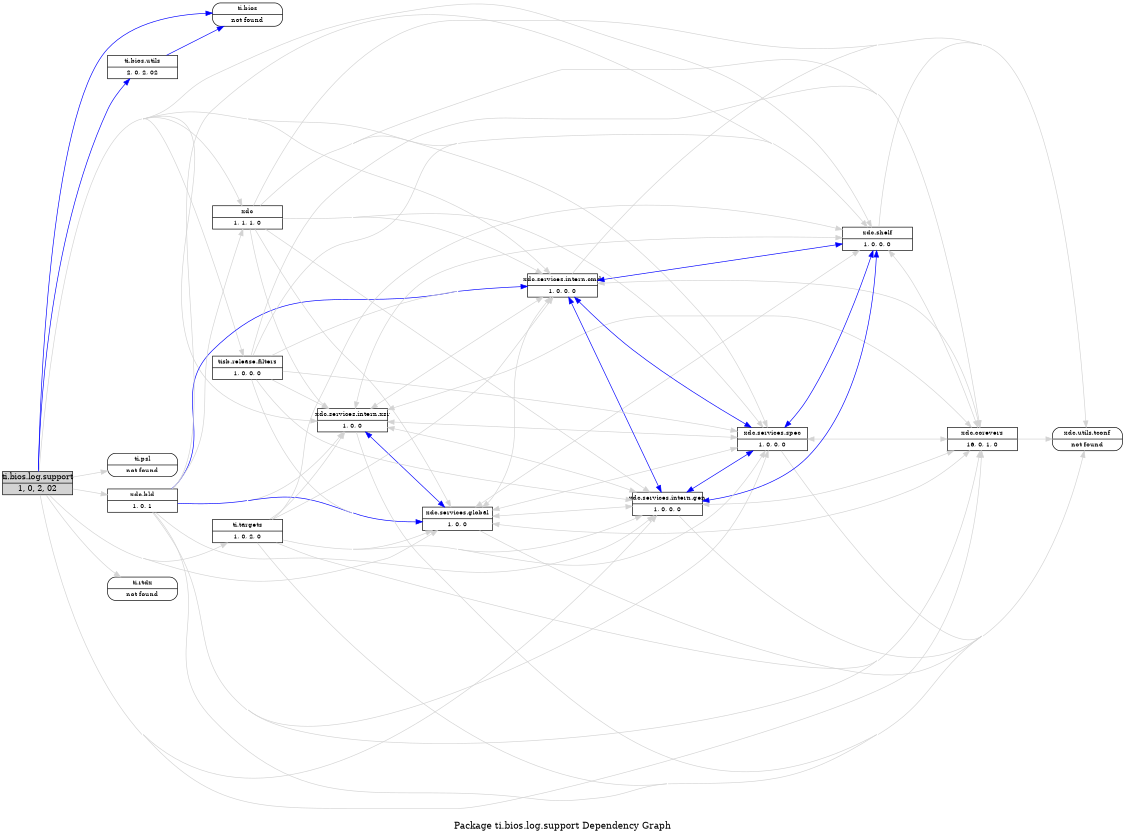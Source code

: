 digraph dependencies {
    label="\nPackage ti.bios.log.support Dependency Graph";
    size="7.5,10";
    rankdir=LR;
    ranksep=".75";
    concentrate="true";
    node [fixedsize=true, width=1.5, style=filled, color=black];
    node [font=Helvetica, fontsize=12, fillcolor=lightgrey];
    ti_bios_log_support [shape=record,label="ti.bios.log.support|1, 0, 2, 02", URL="package.rel.xml"];
    node [fontsize=10, fillcolor=white];

    edge [style=solid, color=blue]
    ti_bios [shape=record,label="ti.bios|not found"style=rounded, ];
    ti_bios_log_support -> ti_bios;
    ti_bios_utils [shape=record,label="ti.bios.utils|2, 0, 2, 02", URL="../../../utils/package/package.rel.svg"];
    ti_bios_log_support -> ti_bios_utils;

    edge [style=solid, color=lightgrey]
    ti_bios_log_support -> ti_bios;
    xdc_bld [shape=record,label="xdc.bld|1, 0, 1", URL="../../../../../../../../../../../rtree/install/trees/products/xdcprod-j61/product/Linux/xdctools_3_10_05_61/packages/xdc/bld/package/package.rel.svg"];
    ti_bios_log_support -> xdc_bld;
    xdc_services_intern_xsr [shape=record,label="xdc.services.intern.xsr|1, 0, 0", URL="../../../../../../../../../../../rtree/install/trees/products/xdcprod-j61/product/Linux/xdctools_3_10_05_61/packages/xdc/services/intern/xsr/package/package.rel.svg"];
    ti_bios_log_support -> xdc_services_intern_xsr;
    xdc_services_global [shape=record,label="xdc.services.global|1, 0, 0", URL="../../../../../../../../../../../rtree/install/trees/products/xdcprod-j61/product/Linux/xdctools_3_10_05_61/packages/xdc/services/global/package/package.rel.svg"];
    ti_bios_log_support -> xdc_services_global;
    xdc_services_intern_cmd [shape=record,label="xdc.services.intern.cmd|1, 0, 0, 0", URL="../../../../../../../../../../../rtree/install/trees/products/xdcprod-j61/product/Linux/xdctools_3_10_05_61/packages/xdc/services/intern/cmd/package/package.rel.svg"];
    ti_bios_log_support -> xdc_services_intern_cmd;
    xdc_corevers [shape=record,label="xdc.corevers|16, 0, 1, 0", URL="../../../../../../../../../../../rtree/install/trees/products/xdcprod-j61/product/Linux/xdctools_3_10_05_61/packages/xdc/corevers/package/package.rel.svg"];
    ti_bios_log_support -> xdc_corevers;
    xdc_shelf [shape=record,label="xdc.shelf|1, 0, 0, 0", URL="../../../../../../../../../../../rtree/install/trees/products/xdcprod-j61/product/Linux/xdctools_3_10_05_61/packages/xdc/shelf/package/package.rel.svg"];
    ti_bios_log_support -> xdc_shelf;
    ti_psl [shape=record,label="ti.psl|not found"style=rounded, ];
    ti_bios_log_support -> ti_psl;
    xdc_services_spec [shape=record,label="xdc.services.spec|1, 0, 0, 0", URL="../../../../../../../../../../../rtree/install/trees/products/xdcprod-j61/product/Linux/xdctools_3_10_05_61/packages/xdc/services/spec/package/package.rel.svg"];
    ti_bios_log_support -> xdc_services_spec;
    xdc [shape=record,label="xdc|1, 1, 1, 0", URL="../../../../../../../../../../../rtree/install/trees/products/xdcprod-j61/product/Linux/xdctools_3_10_05_61/packages/xdc/package/package.rel.svg"];
    ti_bios_log_support -> xdc;
    xdc_services_intern_gen [shape=record,label="xdc.services.intern.gen|1, 0, 0, 0", URL="../../../../../../../../../../../rtree/install/trees/products/xdcprod-j61/product/Linux/xdctools_3_10_05_61/packages/xdc/services/intern/gen/package/package.rel.svg"];
    ti_bios_log_support -> xdc_services_intern_gen;
    ti_rtdx [shape=record,label="ti.rtdx|not found"style=rounded, ];
    ti_bios_log_support -> ti_rtdx;
    ti_targets [shape=record,label="ti.targets|1, 0, 2, 0", URL="../../../../../../../../../../../rtree/install/trees/products/xdcprod-j61/product/Linux/xdctools_3_10_05_61/packages/ti/targets/package/package.rel.svg"];
    ti_bios_log_support -> ti_targets;
    ti_bios_log_support -> ti_bios_utils;
    tisb_release_filters [shape=record,label="tisb.release.filters|1, 0, 0, 0", URL="../../../../../../../../../../../toolsrc/library/toolsC51/packages/tisb/release/filters/package/package.rel.svg"];
    ti_bios_log_support -> tisb_release_filters;

    edge [style=solid, color=blue]

    edge [style=solid, color=lightgrey]
    tisb_release_filters -> xdc_services_intern_cmd;
    tisb_release_filters -> xdc_services_intern_xsr;
    tisb_release_filters -> xdc_services_intern_gen;
    tisb_release_filters -> xdc_corevers;
    tisb_release_filters -> xdc_services_global;
    tisb_release_filters -> xdc_services_spec;
    tisb_release_filters -> xdc_shelf;

    edge [style=solid, color=blue]

    edge [style=solid, color=lightgrey]
    ti_targets -> xdc_corevers;
    ti_targets -> xdc_services_spec;
    ti_targets -> xdc_services_intern_cmd;
    ti_targets -> xdc_services_intern_xsr;
    ti_targets -> xdc_shelf;
    ti_targets -> xdc_services_global;
    ti_targets -> xdc_services_intern_gen;
    xdc_utils_tconf [shape=record,label="xdc.utils.tconf|not found"style=rounded, ];
    ti_targets -> xdc_utils_tconf;

    edge [style=solid, color=blue]

    edge [style=solid, color=lightgrey]

    edge [style=solid, color=blue]

    edge [style=solid, color=lightgrey]

    edge [style=solid, color=blue]
    xdc_services_intern_gen -> xdc_shelf;
    xdc_services_intern_gen -> xdc_services_spec;
    xdc_services_intern_gen -> xdc_services_global;
    xdc_services_intern_gen -> xdc_services_intern_xsr;

    edge [style=solid, color=lightgrey]
    xdc_services_intern_gen -> xdc_corevers;
    xdc_services_intern_gen -> xdc_services_spec;
    xdc_services_intern_gen -> xdc_services_intern_cmd;
    xdc_services_intern_gen -> xdc_services_intern_xsr;
    xdc_services_intern_gen -> xdc_shelf;
    xdc_services_intern_gen -> xdc_services_global;
    xdc_services_intern_gen -> xdc_utils_tconf;

    edge [style=solid, color=blue]

    edge [style=solid, color=lightgrey]
    xdc -> xdc_corevers;
    xdc -> xdc_services_spec;
    xdc -> xdc_services_intern_cmd;
    xdc -> xdc_services_intern_xsr;
    xdc -> xdc_shelf;
    xdc -> xdc_services_global;
    xdc -> xdc_services_intern_gen;
    xdc -> xdc_utils_tconf;

    edge [style=solid, color=blue]
    xdc_services_spec -> xdc_shelf;

    edge [style=solid, color=lightgrey]
    xdc_services_spec -> xdc_corevers;
    xdc_services_spec -> xdc_services_intern_cmd;
    xdc_services_spec -> xdc_services_intern_xsr;
    xdc_services_spec -> xdc_shelf;
    xdc_services_spec -> xdc_services_global;
    xdc_services_spec -> xdc_services_intern_gen;
    xdc_services_spec -> xdc_utils_tconf;

    edge [style=solid, color=blue]

    edge [style=solid, color=lightgrey]

    edge [style=solid, color=blue]

    edge [style=solid, color=lightgrey]
    xdc_shelf -> xdc_corevers;
    xdc_shelf -> xdc_services_spec;
    xdc_shelf -> xdc_services_intern_cmd;
    xdc_shelf -> xdc_services_intern_xsr;
    xdc_shelf -> xdc_services_global;
    xdc_shelf -> xdc_services_intern_gen;
    xdc_shelf -> xdc_utils_tconf;

    edge [style=solid, color=blue]

    edge [style=solid, color=lightgrey]
    xdc_corevers -> xdc_services_spec;
    xdc_corevers -> xdc_services_intern_cmd;
    xdc_corevers -> xdc_services_intern_xsr;
    xdc_corevers -> xdc_shelf;
    xdc_corevers -> xdc_services_global;
    xdc_corevers -> xdc_services_intern_gen;
    xdc_corevers -> xdc_utils_tconf;

    edge [style=solid, color=blue]
    xdc_services_intern_cmd -> xdc_shelf;
    xdc_services_intern_cmd -> xdc_services_spec;
    xdc_services_intern_cmd -> xdc_services_global;
    xdc_services_intern_cmd -> xdc_services_intern_gen;

    edge [style=solid, color=lightgrey]
    xdc_services_intern_cmd -> xdc_corevers;
    xdc_services_intern_cmd -> xdc_services_spec;
    xdc_services_intern_cmd -> xdc_services_intern_xsr;
    xdc_services_intern_cmd -> xdc_shelf;
    xdc_services_intern_cmd -> xdc_services_global;
    xdc_services_intern_cmd -> xdc_services_intern_gen;
    xdc_services_intern_cmd -> xdc_utils_tconf;

    edge [style=solid, color=blue]

    edge [style=solid, color=lightgrey]
    xdc_services_global -> xdc_corevers;
    xdc_services_global -> xdc_services_spec;
    xdc_services_global -> xdc_services_intern_cmd;
    xdc_services_global -> xdc_services_intern_xsr;
    xdc_services_global -> xdc_shelf;
    xdc_services_global -> xdc_services_intern_gen;
    xdc_services_global -> xdc_utils_tconf;

    edge [style=solid, color=blue]
    xdc_services_intern_xsr -> xdc_services_global;

    edge [style=solid, color=lightgrey]
    xdc_services_intern_xsr -> xdc_corevers;
    xdc_services_intern_xsr -> xdc_services_spec;
    xdc_services_intern_xsr -> xdc_services_intern_cmd;
    xdc_services_intern_xsr -> xdc_shelf;
    xdc_services_intern_xsr -> xdc_services_global;
    xdc_services_intern_xsr -> xdc_services_intern_gen;
    xdc_services_intern_xsr -> xdc_utils_tconf;

    edge [style=solid, color=blue]
    xdc_bld -> xdc_services_global;
    xdc_bld -> xdc_services_intern_cmd;

    edge [style=solid, color=lightgrey]
    xdc_bld -> xdc_corevers;
    xdc_bld -> xdc_services_spec;
    xdc_bld -> xdc_services_intern_cmd;
    xdc_bld -> xdc;
    xdc_bld -> xdc_services_intern_xsr;
    xdc_bld -> xdc_shelf;
    xdc_bld -> xdc_services_global;
    xdc_bld -> xdc_services_intern_gen;
    xdc_bld -> xdc_utils_tconf;

    edge [style=solid, color=blue]
    ti_bios_utils -> ti_bios;

    edge [style=solid, color=lightgrey]

    edge [style=solid, color=blue]

    edge [style=solid, color=lightgrey]
}
